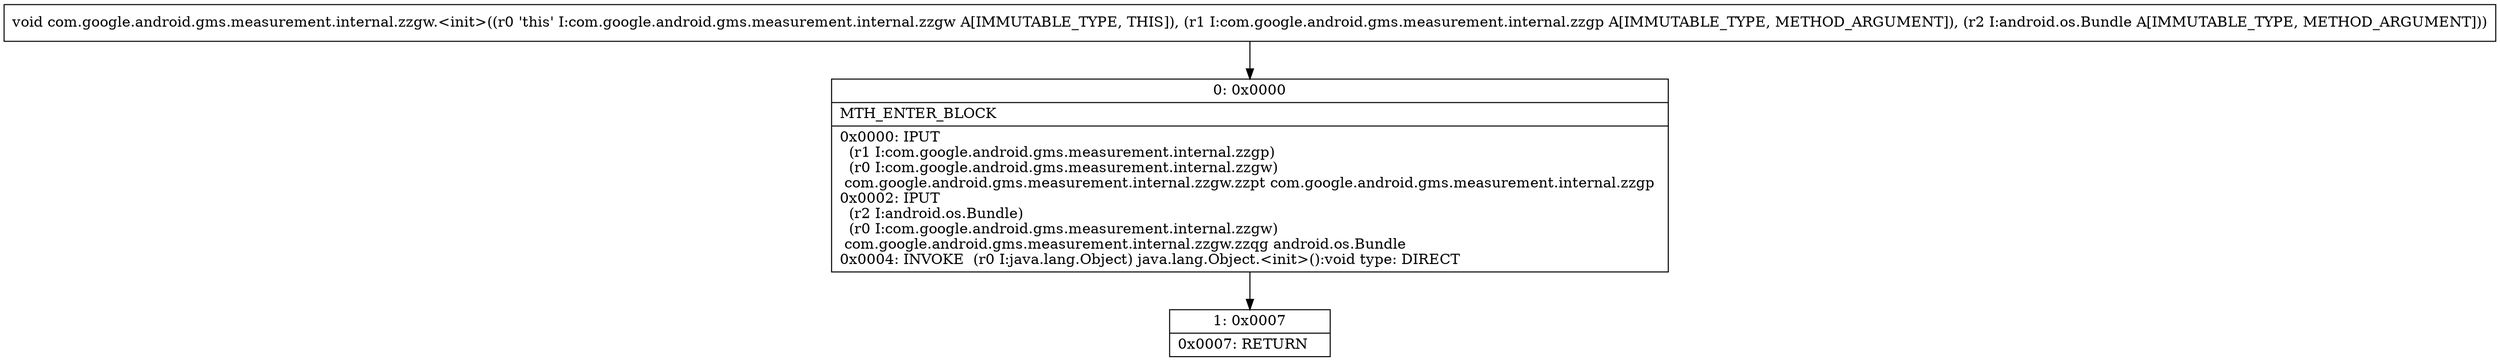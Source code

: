 digraph "CFG forcom.google.android.gms.measurement.internal.zzgw.\<init\>(Lcom\/google\/android\/gms\/measurement\/internal\/zzgp;Landroid\/os\/Bundle;)V" {
Node_0 [shape=record,label="{0\:\ 0x0000|MTH_ENTER_BLOCK\l|0x0000: IPUT  \l  (r1 I:com.google.android.gms.measurement.internal.zzgp)\l  (r0 I:com.google.android.gms.measurement.internal.zzgw)\l com.google.android.gms.measurement.internal.zzgw.zzpt com.google.android.gms.measurement.internal.zzgp \l0x0002: IPUT  \l  (r2 I:android.os.Bundle)\l  (r0 I:com.google.android.gms.measurement.internal.zzgw)\l com.google.android.gms.measurement.internal.zzgw.zzqg android.os.Bundle \l0x0004: INVOKE  (r0 I:java.lang.Object) java.lang.Object.\<init\>():void type: DIRECT \l}"];
Node_1 [shape=record,label="{1\:\ 0x0007|0x0007: RETURN   \l}"];
MethodNode[shape=record,label="{void com.google.android.gms.measurement.internal.zzgw.\<init\>((r0 'this' I:com.google.android.gms.measurement.internal.zzgw A[IMMUTABLE_TYPE, THIS]), (r1 I:com.google.android.gms.measurement.internal.zzgp A[IMMUTABLE_TYPE, METHOD_ARGUMENT]), (r2 I:android.os.Bundle A[IMMUTABLE_TYPE, METHOD_ARGUMENT])) }"];
MethodNode -> Node_0;
Node_0 -> Node_1;
}

